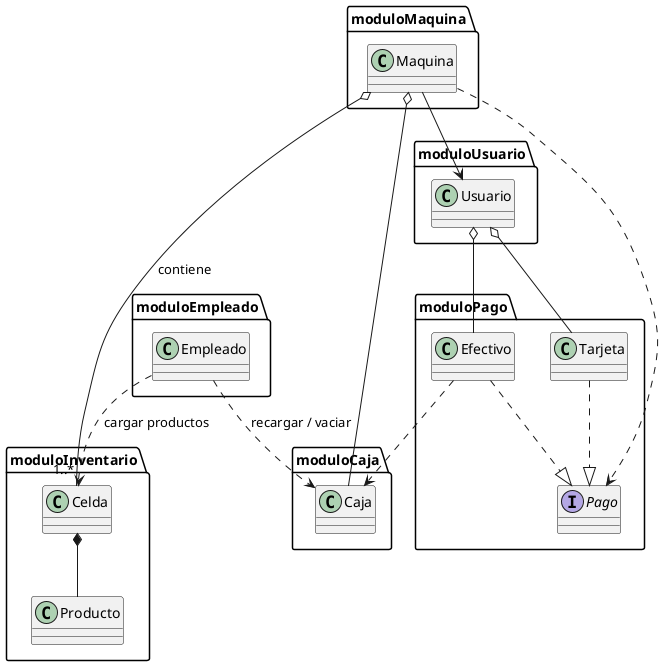 @startuml
package "moduloMaquina" {
  class Maquina
}

package "moduloInventario" {
  class Celda
  class Producto
}

package "moduloCaja" {
  class Caja
}

package "moduloPago" {
  interface Pago
  class Efectivo
  class Tarjeta
}

package "moduloUsuario" {
  class Usuario
}

package "moduloEmpleado" {
  class Empleado
}

Maquina o-- "1..*" Celda : contiene
Maquina o-- Caja
Maquina --> Usuario
Maquina ..> Pago

Celda *-- Producto
Efectivo ..> Caja
Usuario o-- Tarjeta
Usuario o-- Efectivo

Empleado ..> Caja : recargar / vaciar
Empleado ..> Celda : cargar productos

Tarjeta ..|> Pago
Efectivo ..|> Pago
@enduml